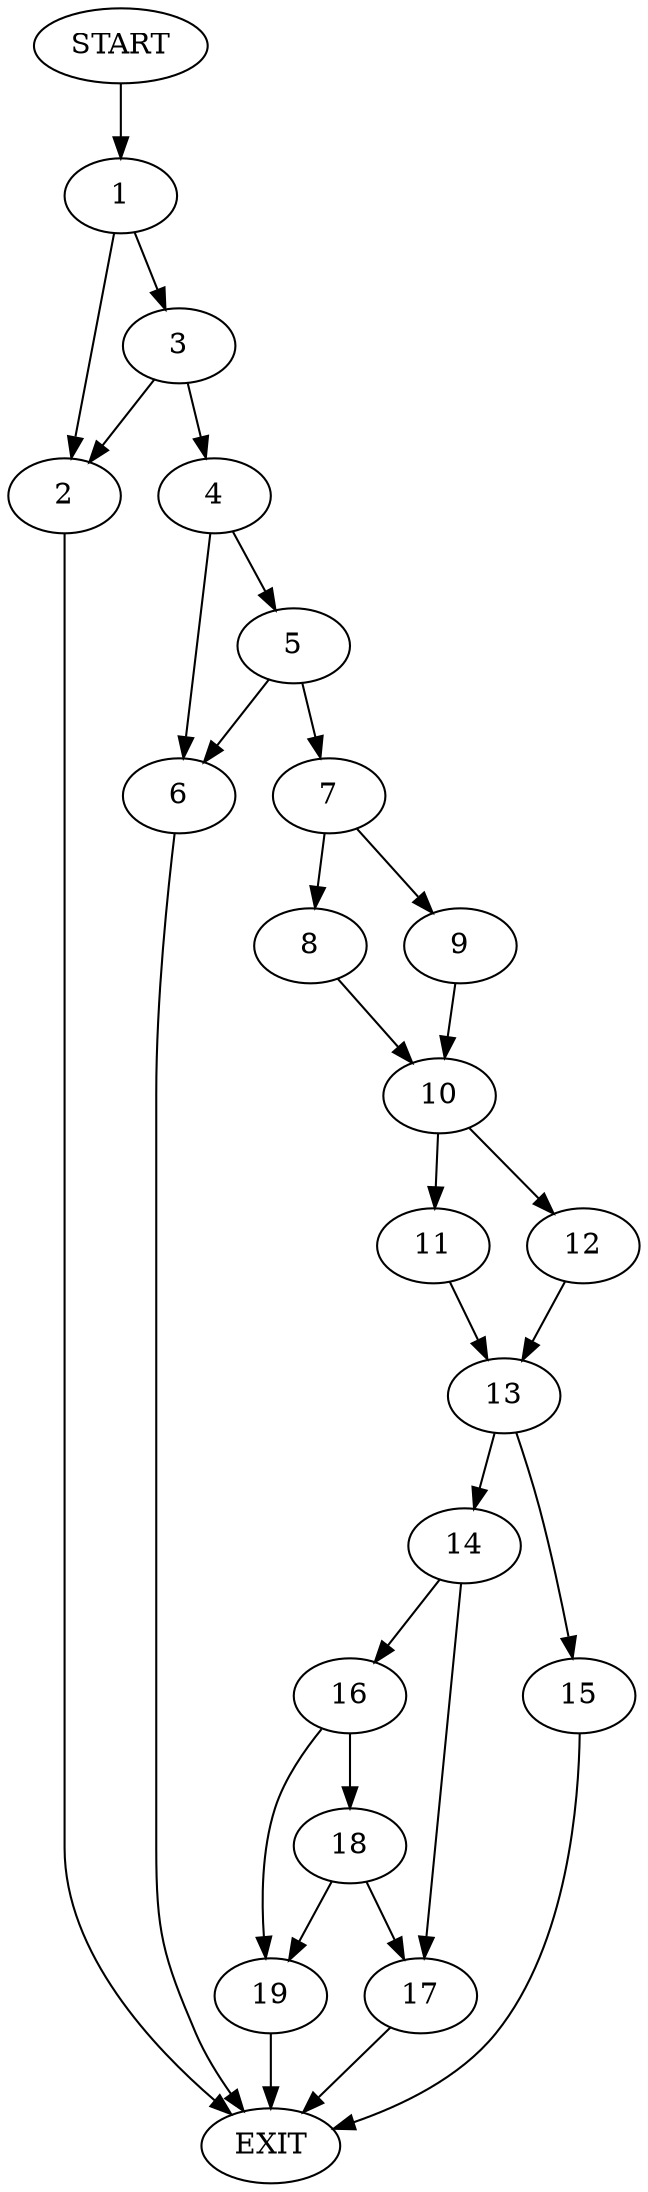 digraph {
0 [label="START"]
20 [label="EXIT"]
0 -> 1
1 -> 2
1 -> 3
3 -> 2
3 -> 4
2 -> 20
4 -> 5
4 -> 6
6 -> 20
5 -> 7
5 -> 6
7 -> 8
7 -> 9
8 -> 10
9 -> 10
10 -> 11
10 -> 12
12 -> 13
11 -> 13
13 -> 14
13 -> 15
15 -> 20
14 -> 16
14 -> 17
16 -> 18
16 -> 19
17 -> 20
19 -> 20
18 -> 19
18 -> 17
}
